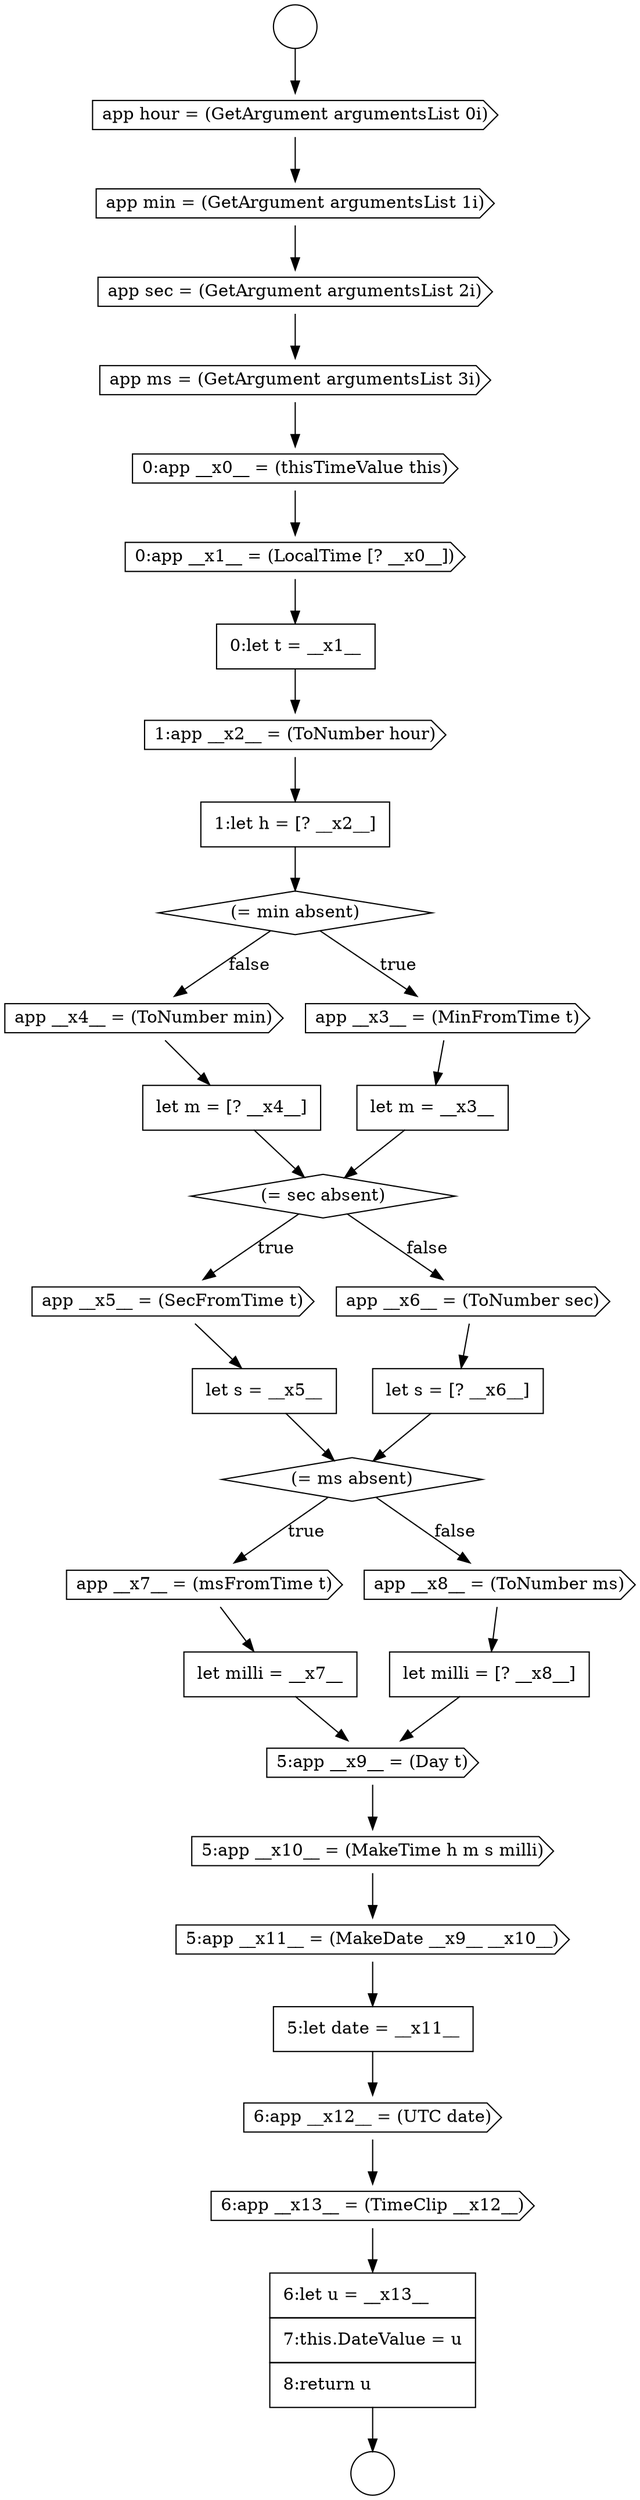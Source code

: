 digraph {
  node11816 [shape=cds, label=<<font color="black">app __x5__ = (SecFromTime t)</font>> color="black" fillcolor="white" style=filled]
  node11831 [shape=none, margin=0, label=<<font color="black">
    <table border="0" cellborder="1" cellspacing="0" cellpadding="10">
      <tr><td align="left">6:let u = __x13__</td></tr>
      <tr><td align="left">7:this.DateValue = u</td></tr>
      <tr><td align="left">8:return u</td></tr>
    </table>
  </font>> color="black" fillcolor="white" style=filled]
  node11821 [shape=cds, label=<<font color="black">app __x7__ = (msFromTime t)</font>> color="black" fillcolor="white" style=filled]
  node11806 [shape=cds, label=<<font color="black">0:app __x1__ = (LocalTime [? __x0__])</font>> color="black" fillcolor="white" style=filled]
  node11820 [shape=diamond, label=<<font color="black">(= ms absent)</font>> color="black" fillcolor="white" style=filled]
  node11813 [shape=cds, label=<<font color="black">app __x4__ = (ToNumber min)</font>> color="black" fillcolor="white" style=filled]
  node11801 [shape=cds, label=<<font color="black">app hour = (GetArgument argumentsList 0i)</font>> color="black" fillcolor="white" style=filled]
  node11828 [shape=none, margin=0, label=<<font color="black">
    <table border="0" cellborder="1" cellspacing="0" cellpadding="10">
      <tr><td align="left">5:let date = __x11__</td></tr>
    </table>
  </font>> color="black" fillcolor="white" style=filled]
  node11824 [shape=none, margin=0, label=<<font color="black">
    <table border="0" cellborder="1" cellspacing="0" cellpadding="10">
      <tr><td align="left">let milli = [? __x8__]</td></tr>
    </table>
  </font>> color="black" fillcolor="white" style=filled]
  node11805 [shape=cds, label=<<font color="black">0:app __x0__ = (thisTimeValue this)</font>> color="black" fillcolor="white" style=filled]
  node11819 [shape=none, margin=0, label=<<font color="black">
    <table border="0" cellborder="1" cellspacing="0" cellpadding="10">
      <tr><td align="left">let s = [? __x6__]</td></tr>
    </table>
  </font>> color="black" fillcolor="white" style=filled]
  node11829 [shape=cds, label=<<font color="black">6:app __x12__ = (UTC date)</font>> color="black" fillcolor="white" style=filled]
  node11814 [shape=none, margin=0, label=<<font color="black">
    <table border="0" cellborder="1" cellspacing="0" cellpadding="10">
      <tr><td align="left">let m = [? __x4__]</td></tr>
    </table>
  </font>> color="black" fillcolor="white" style=filled]
  node11808 [shape=cds, label=<<font color="black">1:app __x2__ = (ToNumber hour)</font>> color="black" fillcolor="white" style=filled]
  node11823 [shape=cds, label=<<font color="black">app __x8__ = (ToNumber ms)</font>> color="black" fillcolor="white" style=filled]
  node11810 [shape=diamond, label=<<font color="black">(= min absent)</font>> color="black" fillcolor="white" style=filled]
  node11800 [shape=circle label=" " color="black" fillcolor="white" style=filled]
  node11815 [shape=diamond, label=<<font color="black">(= sec absent)</font>> color="black" fillcolor="white" style=filled]
  node11807 [shape=none, margin=0, label=<<font color="black">
    <table border="0" cellborder="1" cellspacing="0" cellpadding="10">
      <tr><td align="left">0:let t = __x1__</td></tr>
    </table>
  </font>> color="black" fillcolor="white" style=filled]
  node11817 [shape=none, margin=0, label=<<font color="black">
    <table border="0" cellborder="1" cellspacing="0" cellpadding="10">
      <tr><td align="left">let s = __x5__</td></tr>
    </table>
  </font>> color="black" fillcolor="white" style=filled]
  node11812 [shape=none, margin=0, label=<<font color="black">
    <table border="0" cellborder="1" cellspacing="0" cellpadding="10">
      <tr><td align="left">let m = __x3__</td></tr>
    </table>
  </font>> color="black" fillcolor="white" style=filled]
  node11802 [shape=cds, label=<<font color="black">app min = (GetArgument argumentsList 1i)</font>> color="black" fillcolor="white" style=filled]
  node11827 [shape=cds, label=<<font color="black">5:app __x11__ = (MakeDate __x9__ __x10__)</font>> color="black" fillcolor="white" style=filled]
  node11809 [shape=none, margin=0, label=<<font color="black">
    <table border="0" cellborder="1" cellspacing="0" cellpadding="10">
      <tr><td align="left">1:let h = [? __x2__]</td></tr>
    </table>
  </font>> color="black" fillcolor="white" style=filled]
  node11804 [shape=cds, label=<<font color="black">app ms = (GetArgument argumentsList 3i)</font>> color="black" fillcolor="white" style=filled]
  node11830 [shape=cds, label=<<font color="black">6:app __x13__ = (TimeClip __x12__)</font>> color="black" fillcolor="white" style=filled]
  node11825 [shape=cds, label=<<font color="black">5:app __x9__ = (Day t)</font>> color="black" fillcolor="white" style=filled]
  node11811 [shape=cds, label=<<font color="black">app __x3__ = (MinFromTime t)</font>> color="black" fillcolor="white" style=filled]
  node11818 [shape=cds, label=<<font color="black">app __x6__ = (ToNumber sec)</font>> color="black" fillcolor="white" style=filled]
  node11826 [shape=cds, label=<<font color="black">5:app __x10__ = (MakeTime h m s milli)</font>> color="black" fillcolor="white" style=filled]
  node11803 [shape=cds, label=<<font color="black">app sec = (GetArgument argumentsList 2i)</font>> color="black" fillcolor="white" style=filled]
  node11822 [shape=none, margin=0, label=<<font color="black">
    <table border="0" cellborder="1" cellspacing="0" cellpadding="10">
      <tr><td align="left">let milli = __x7__</td></tr>
    </table>
  </font>> color="black" fillcolor="white" style=filled]
  node11799 [shape=circle label=" " color="black" fillcolor="white" style=filled]
  node11822 -> node11825 [ color="black"]
  node11825 -> node11826 [ color="black"]
  node11818 -> node11819 [ color="black"]
  node11824 -> node11825 [ color="black"]
  node11828 -> node11829 [ color="black"]
  node11821 -> node11822 [ color="black"]
  node11806 -> node11807 [ color="black"]
  node11810 -> node11811 [label=<<font color="black">true</font>> color="black"]
  node11810 -> node11813 [label=<<font color="black">false</font>> color="black"]
  node11829 -> node11830 [ color="black"]
  node11808 -> node11809 [ color="black"]
  node11801 -> node11802 [ color="black"]
  node11831 -> node11800 [ color="black"]
  node11816 -> node11817 [ color="black"]
  node11799 -> node11801 [ color="black"]
  node11803 -> node11804 [ color="black"]
  node11807 -> node11808 [ color="black"]
  node11811 -> node11812 [ color="black"]
  node11813 -> node11814 [ color="black"]
  node11815 -> node11816 [label=<<font color="black">true</font>> color="black"]
  node11815 -> node11818 [label=<<font color="black">false</font>> color="black"]
  node11805 -> node11806 [ color="black"]
  node11802 -> node11803 [ color="black"]
  node11817 -> node11820 [ color="black"]
  node11812 -> node11815 [ color="black"]
  node11819 -> node11820 [ color="black"]
  node11823 -> node11824 [ color="black"]
  node11814 -> node11815 [ color="black"]
  node11830 -> node11831 [ color="black"]
  node11826 -> node11827 [ color="black"]
  node11827 -> node11828 [ color="black"]
  node11820 -> node11821 [label=<<font color="black">true</font>> color="black"]
  node11820 -> node11823 [label=<<font color="black">false</font>> color="black"]
  node11809 -> node11810 [ color="black"]
  node11804 -> node11805 [ color="black"]
}
